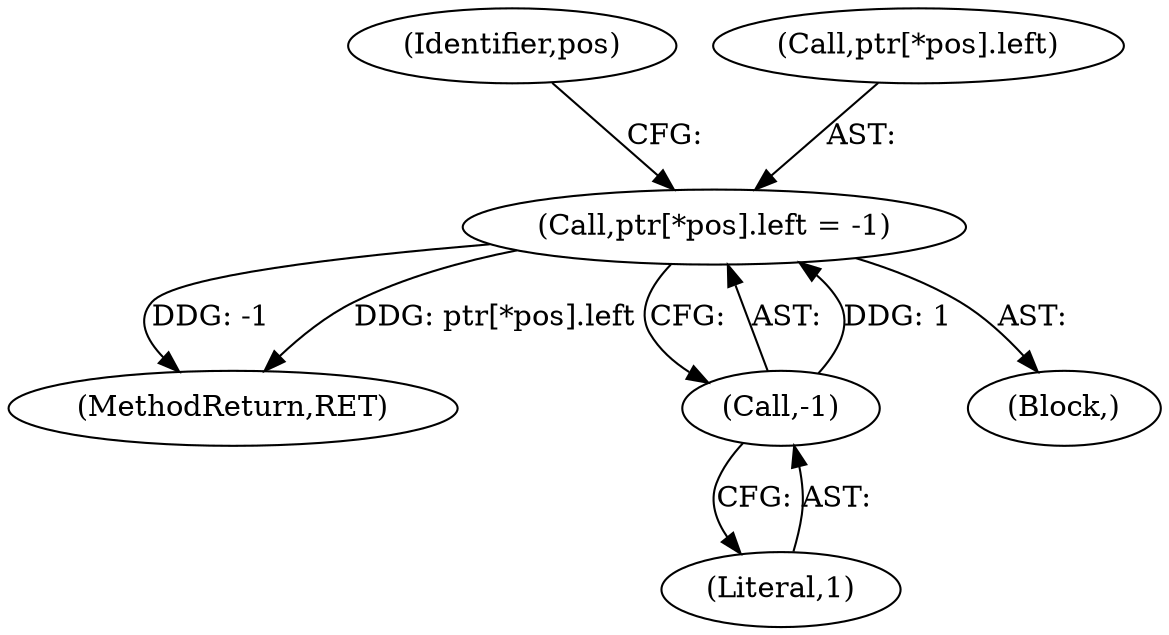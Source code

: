 digraph "0_postgres_31400a673325147e1205326008e32135a78b4d8a_6@array" {
"1000161" [label="(Call,ptr[*pos].left = -1)"];
"1000168" [label="(Call,-1)"];
"1000169" [label="(Literal,1)"];
"1000172" [label="(Identifier,pos)"];
"1000208" [label="(MethodReturn,RET)"];
"1000160" [label="(Block,)"];
"1000161" [label="(Call,ptr[*pos].left = -1)"];
"1000168" [label="(Call,-1)"];
"1000162" [label="(Call,ptr[*pos].left)"];
"1000161" -> "1000160"  [label="AST: "];
"1000161" -> "1000168"  [label="CFG: "];
"1000162" -> "1000161"  [label="AST: "];
"1000168" -> "1000161"  [label="AST: "];
"1000172" -> "1000161"  [label="CFG: "];
"1000161" -> "1000208"  [label="DDG: -1"];
"1000161" -> "1000208"  [label="DDG: ptr[*pos].left"];
"1000168" -> "1000161"  [label="DDG: 1"];
"1000168" -> "1000169"  [label="CFG: "];
"1000169" -> "1000168"  [label="AST: "];
}
